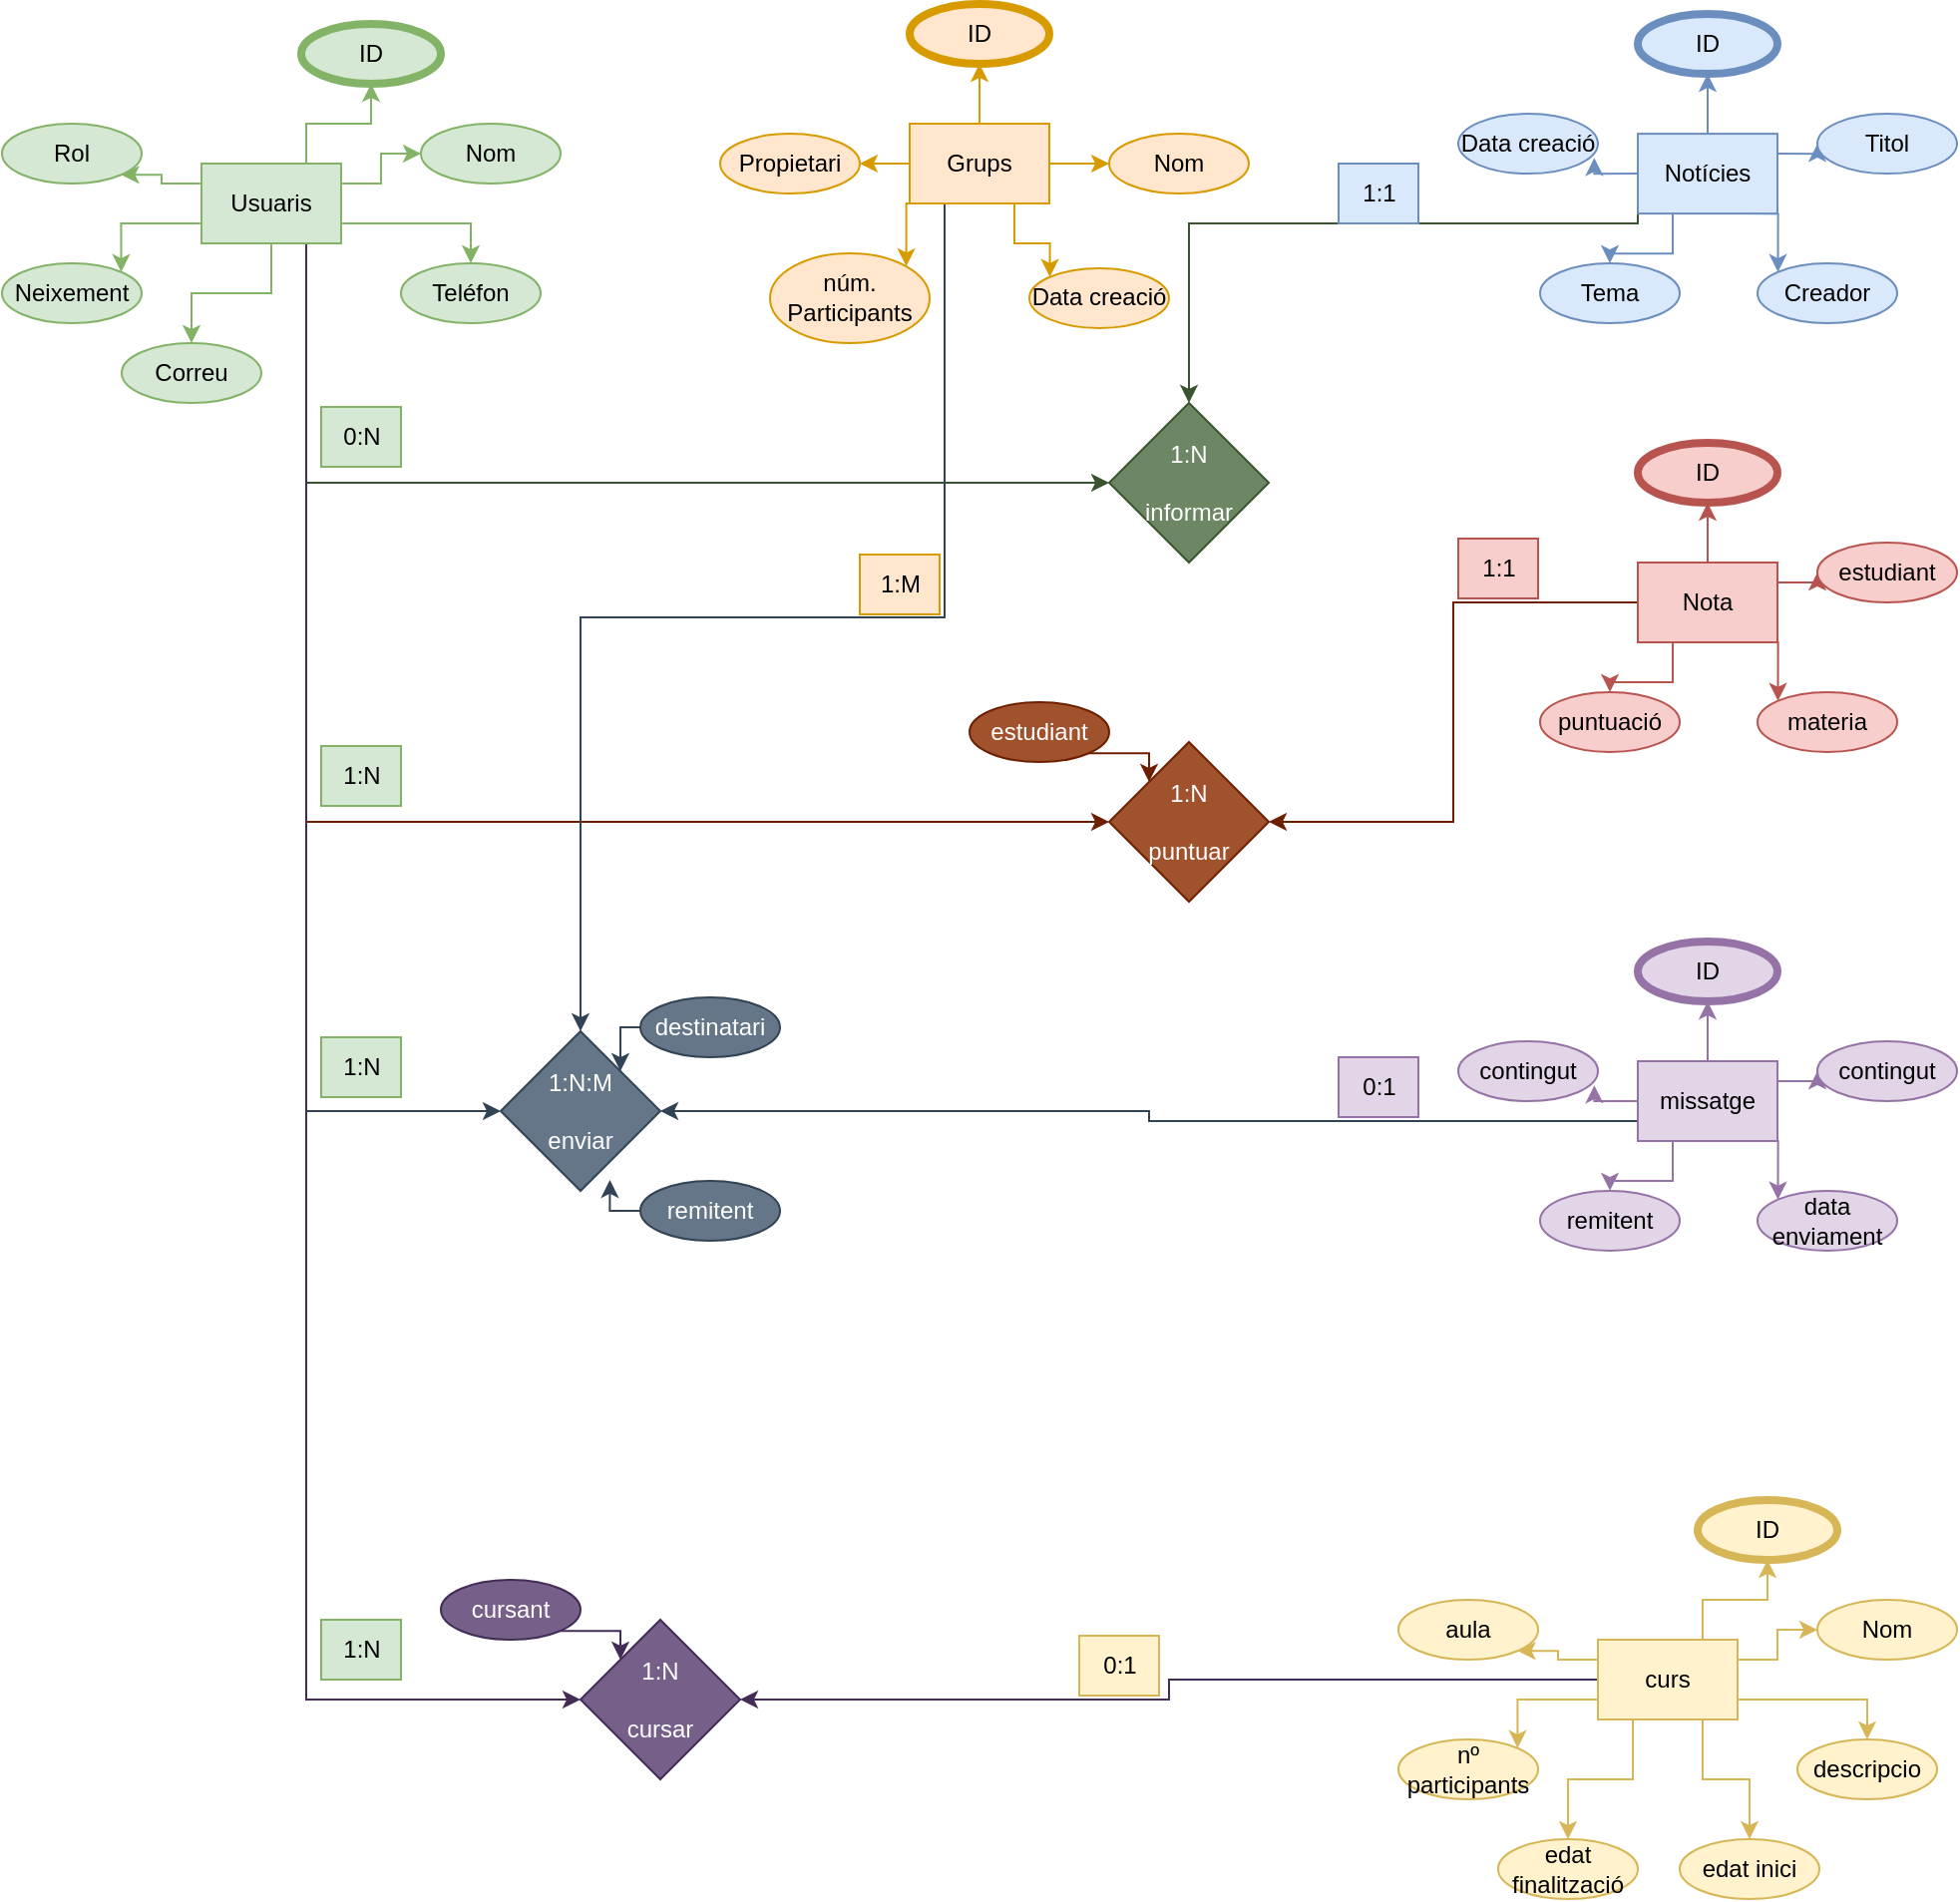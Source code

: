<mxfile version="22.0.4" type="device">
  <diagram name="Page-1" id="_0SZdUzVNNs1sAKpJUPm">
    <mxGraphModel dx="1104" dy="609" grid="1" gridSize="10" guides="1" tooltips="1" connect="1" arrows="1" fold="1" page="1" pageScale="1" pageWidth="1100" pageHeight="1700" math="0" shadow="0">
      <root>
        <mxCell id="0" />
        <mxCell id="1" parent="0" />
        <mxCell id="p0b52f8Q-aaXsZ8mhZdB-1" style="edgeStyle=orthogonalEdgeStyle;rounded=0;orthogonalLoop=1;jettySize=auto;html=1;exitX=0.5;exitY=1;exitDx=0;exitDy=0;entryX=0.5;entryY=0;entryDx=0;entryDy=0;fillColor=#d5e8d4;strokeColor=#82b366;" parent="1" source="jZnn-vGqSMVPJEnvVzuC-2" target="jZnn-vGqSMVPJEnvVzuC-5" edge="1">
          <mxGeometry relative="1" as="geometry" />
        </mxCell>
        <mxCell id="p0b52f8Q-aaXsZ8mhZdB-2" style="edgeStyle=orthogonalEdgeStyle;rounded=0;orthogonalLoop=1;jettySize=auto;html=1;exitX=0;exitY=0.75;exitDx=0;exitDy=0;entryX=1;entryY=0;entryDx=0;entryDy=0;fillColor=#d5e8d4;strokeColor=#82b366;" parent="1" source="jZnn-vGqSMVPJEnvVzuC-2" target="jZnn-vGqSMVPJEnvVzuC-7" edge="1">
          <mxGeometry relative="1" as="geometry" />
        </mxCell>
        <mxCell id="p0b52f8Q-aaXsZ8mhZdB-3" style="edgeStyle=orthogonalEdgeStyle;rounded=0;orthogonalLoop=1;jettySize=auto;html=1;exitX=0;exitY=0.25;exitDx=0;exitDy=0;entryX=1;entryY=1;entryDx=0;entryDy=0;fillColor=#d5e8d4;strokeColor=#82b366;" parent="1" source="jZnn-vGqSMVPJEnvVzuC-2" target="jZnn-vGqSMVPJEnvVzuC-8" edge="1">
          <mxGeometry relative="1" as="geometry" />
        </mxCell>
        <mxCell id="p0b52f8Q-aaXsZ8mhZdB-5" style="edgeStyle=orthogonalEdgeStyle;rounded=0;orthogonalLoop=1;jettySize=auto;html=1;exitX=0.75;exitY=0;exitDx=0;exitDy=0;entryX=0.5;entryY=1;entryDx=0;entryDy=0;fillColor=#d5e8d4;strokeColor=#82b366;" parent="1" source="jZnn-vGqSMVPJEnvVzuC-2" target="jZnn-vGqSMVPJEnvVzuC-3" edge="1">
          <mxGeometry relative="1" as="geometry" />
        </mxCell>
        <mxCell id="p0b52f8Q-aaXsZ8mhZdB-6" style="edgeStyle=orthogonalEdgeStyle;rounded=0;orthogonalLoop=1;jettySize=auto;html=1;exitX=1;exitY=0.25;exitDx=0;exitDy=0;fillColor=#d5e8d4;strokeColor=#82b366;" parent="1" source="jZnn-vGqSMVPJEnvVzuC-2" target="jZnn-vGqSMVPJEnvVzuC-4" edge="1">
          <mxGeometry relative="1" as="geometry" />
        </mxCell>
        <mxCell id="p0b52f8Q-aaXsZ8mhZdB-7" style="edgeStyle=orthogonalEdgeStyle;rounded=0;orthogonalLoop=1;jettySize=auto;html=1;exitX=1;exitY=0.75;exitDx=0;exitDy=0;fillColor=#d5e8d4;strokeColor=#82b366;" parent="1" source="jZnn-vGqSMVPJEnvVzuC-2" target="jZnn-vGqSMVPJEnvVzuC-6" edge="1">
          <mxGeometry relative="1" as="geometry" />
        </mxCell>
        <mxCell id="p0b52f8Q-aaXsZ8mhZdB-42" style="edgeStyle=orthogonalEdgeStyle;rounded=0;orthogonalLoop=1;jettySize=auto;html=1;exitX=0.75;exitY=1;exitDx=0;exitDy=0;entryX=0;entryY=0.5;entryDx=0;entryDy=0;fillColor=#647687;strokeColor=#314354;" parent="1" source="jZnn-vGqSMVPJEnvVzuC-2" target="p0b52f8Q-aaXsZ8mhZdB-41" edge="1">
          <mxGeometry relative="1" as="geometry" />
        </mxCell>
        <mxCell id="p0b52f8Q-aaXsZ8mhZdB-50" style="edgeStyle=orthogonalEdgeStyle;rounded=0;orthogonalLoop=1;jettySize=auto;html=1;exitX=0.75;exitY=1;exitDx=0;exitDy=0;entryX=0;entryY=0.5;entryDx=0;entryDy=0;fillColor=#6d8764;strokeColor=#3A5431;" parent="1" source="jZnn-vGqSMVPJEnvVzuC-2" target="p0b52f8Q-aaXsZ8mhZdB-48" edge="1">
          <mxGeometry relative="1" as="geometry" />
        </mxCell>
        <mxCell id="p0b52f8Q-aaXsZ8mhZdB-55" style="edgeStyle=orthogonalEdgeStyle;rounded=0;orthogonalLoop=1;jettySize=auto;html=1;exitX=0.75;exitY=1;exitDx=0;exitDy=0;entryX=0;entryY=0.5;entryDx=0;entryDy=0;fillColor=#a0522d;strokeColor=#6D1F00;" parent="1" source="jZnn-vGqSMVPJEnvVzuC-2" target="p0b52f8Q-aaXsZ8mhZdB-54" edge="1">
          <mxGeometry relative="1" as="geometry" />
        </mxCell>
        <mxCell id="ESjlQ0BRjZvr75FuifCD-21" style="edgeStyle=orthogonalEdgeStyle;rounded=0;orthogonalLoop=1;jettySize=auto;html=1;exitX=0.75;exitY=1;exitDx=0;exitDy=0;entryX=0;entryY=0.5;entryDx=0;entryDy=0;fillColor=#76608a;strokeColor=#432D57;" parent="1" source="jZnn-vGqSMVPJEnvVzuC-2" target="ESjlQ0BRjZvr75FuifCD-18" edge="1">
          <mxGeometry relative="1" as="geometry" />
        </mxCell>
        <mxCell id="jZnn-vGqSMVPJEnvVzuC-2" value="Usuaris" style="rounded=0;whiteSpace=wrap;html=1;fillColor=#d5e8d4;strokeColor=#82b366;" parent="1" vertex="1">
          <mxGeometry x="140" y="110" width="70" height="40" as="geometry" />
        </mxCell>
        <mxCell id="jZnn-vGqSMVPJEnvVzuC-3" value="ID" style="ellipse;whiteSpace=wrap;html=1;fillColor=#d5e8d4;strokeColor=#82b366;strokeWidth=4;" parent="1" vertex="1">
          <mxGeometry x="190" y="40" width="70" height="30" as="geometry" />
        </mxCell>
        <mxCell id="jZnn-vGqSMVPJEnvVzuC-4" value="Nom" style="ellipse;whiteSpace=wrap;html=1;fillColor=#d5e8d4;strokeColor=#82b366;" parent="1" vertex="1">
          <mxGeometry x="250" y="90" width="70" height="30" as="geometry" />
        </mxCell>
        <mxCell id="jZnn-vGqSMVPJEnvVzuC-5" value="Correu" style="ellipse;whiteSpace=wrap;html=1;fillColor=#d5e8d4;strokeColor=#82b366;" parent="1" vertex="1">
          <mxGeometry x="100" y="200" width="70" height="30" as="geometry" />
        </mxCell>
        <mxCell id="jZnn-vGqSMVPJEnvVzuC-6" value="Teléfon" style="ellipse;whiteSpace=wrap;html=1;fillColor=#d5e8d4;strokeColor=#82b366;" parent="1" vertex="1">
          <mxGeometry x="240" y="160" width="70" height="30" as="geometry" />
        </mxCell>
        <mxCell id="jZnn-vGqSMVPJEnvVzuC-7" value="Neixement" style="ellipse;whiteSpace=wrap;html=1;fillColor=#d5e8d4;strokeColor=#82b366;" parent="1" vertex="1">
          <mxGeometry x="40" y="160" width="70" height="30" as="geometry" />
        </mxCell>
        <mxCell id="jZnn-vGqSMVPJEnvVzuC-8" value="Rol" style="ellipse;whiteSpace=wrap;html=1;fillColor=#d5e8d4;strokeColor=#82b366;" parent="1" vertex="1">
          <mxGeometry x="40" y="90" width="70" height="30" as="geometry" />
        </mxCell>
        <mxCell id="p0b52f8Q-aaXsZ8mhZdB-8" style="edgeStyle=orthogonalEdgeStyle;rounded=0;orthogonalLoop=1;jettySize=auto;html=1;exitX=0.75;exitY=1;exitDx=0;exitDy=0;entryX=0;entryY=0;entryDx=0;entryDy=0;fillColor=#ffe6cc;strokeColor=#d79b00;" parent="1" source="jZnn-vGqSMVPJEnvVzuC-23" target="jZnn-vGqSMVPJEnvVzuC-28" edge="1">
          <mxGeometry relative="1" as="geometry" />
        </mxCell>
        <mxCell id="p0b52f8Q-aaXsZ8mhZdB-9" style="edgeStyle=orthogonalEdgeStyle;rounded=0;orthogonalLoop=1;jettySize=auto;html=1;exitX=0.25;exitY=1;exitDx=0;exitDy=0;entryX=1;entryY=0;entryDx=0;entryDy=0;fillColor=#ffe6cc;strokeColor=#d79b00;" parent="1" source="jZnn-vGqSMVPJEnvVzuC-23" target="jZnn-vGqSMVPJEnvVzuC-27" edge="1">
          <mxGeometry relative="1" as="geometry" />
        </mxCell>
        <mxCell id="p0b52f8Q-aaXsZ8mhZdB-10" style="edgeStyle=orthogonalEdgeStyle;rounded=0;orthogonalLoop=1;jettySize=auto;html=1;exitX=0;exitY=0.5;exitDx=0;exitDy=0;entryX=1;entryY=0.5;entryDx=0;entryDy=0;fillColor=#ffe6cc;strokeColor=#d79b00;" parent="1" source="jZnn-vGqSMVPJEnvVzuC-23" target="jZnn-vGqSMVPJEnvVzuC-26" edge="1">
          <mxGeometry relative="1" as="geometry" />
        </mxCell>
        <mxCell id="p0b52f8Q-aaXsZ8mhZdB-11" style="edgeStyle=orthogonalEdgeStyle;rounded=0;orthogonalLoop=1;jettySize=auto;html=1;exitX=0.5;exitY=0;exitDx=0;exitDy=0;entryX=0.5;entryY=1;entryDx=0;entryDy=0;fillColor=#ffe6cc;strokeColor=#d79b00;" parent="1" source="jZnn-vGqSMVPJEnvVzuC-23" target="jZnn-vGqSMVPJEnvVzuC-24" edge="1">
          <mxGeometry relative="1" as="geometry" />
        </mxCell>
        <mxCell id="p0b52f8Q-aaXsZ8mhZdB-12" style="edgeStyle=orthogonalEdgeStyle;rounded=0;orthogonalLoop=1;jettySize=auto;html=1;exitX=1;exitY=0.5;exitDx=0;exitDy=0;entryX=0;entryY=0.5;entryDx=0;entryDy=0;fillColor=#ffe6cc;strokeColor=#d79b00;" parent="1" source="jZnn-vGqSMVPJEnvVzuC-23" target="jZnn-vGqSMVPJEnvVzuC-25" edge="1">
          <mxGeometry relative="1" as="geometry" />
        </mxCell>
        <mxCell id="p0b52f8Q-aaXsZ8mhZdB-43" style="edgeStyle=orthogonalEdgeStyle;rounded=0;orthogonalLoop=1;jettySize=auto;html=1;exitX=0.25;exitY=1;exitDx=0;exitDy=0;entryX=0.5;entryY=0;entryDx=0;entryDy=0;fillColor=#647687;strokeColor=#314354;" parent="1" source="jZnn-vGqSMVPJEnvVzuC-23" target="p0b52f8Q-aaXsZ8mhZdB-41" edge="1">
          <mxGeometry relative="1" as="geometry" />
        </mxCell>
        <mxCell id="jZnn-vGqSMVPJEnvVzuC-23" value="Grups" style="rounded=0;whiteSpace=wrap;html=1;fillColor=#ffe6cc;strokeColor=#d79b00;" parent="1" vertex="1">
          <mxGeometry x="495" y="90" width="70" height="40" as="geometry" />
        </mxCell>
        <mxCell id="jZnn-vGqSMVPJEnvVzuC-24" value="ID" style="ellipse;whiteSpace=wrap;html=1;fillColor=#ffe6cc;strokeColor=#d79b00;strokeWidth=4;" parent="1" vertex="1">
          <mxGeometry x="495" y="30" width="70" height="30" as="geometry" />
        </mxCell>
        <mxCell id="jZnn-vGqSMVPJEnvVzuC-25" value="Nom" style="ellipse;whiteSpace=wrap;html=1;fillColor=#ffe6cc;strokeColor=#d79b00;" parent="1" vertex="1">
          <mxGeometry x="595" y="95" width="70" height="30" as="geometry" />
        </mxCell>
        <mxCell id="jZnn-vGqSMVPJEnvVzuC-26" value="Propietari" style="ellipse;whiteSpace=wrap;html=1;fillColor=#ffe6cc;strokeColor=#d79b00;" parent="1" vertex="1">
          <mxGeometry x="400" y="95" width="70" height="30" as="geometry" />
        </mxCell>
        <mxCell id="jZnn-vGqSMVPJEnvVzuC-27" value="núm. Participants" style="ellipse;whiteSpace=wrap;html=1;fillColor=#ffe6cc;strokeColor=#d79b00;" parent="1" vertex="1">
          <mxGeometry x="425" y="154.94" width="80" height="45.06" as="geometry" />
        </mxCell>
        <mxCell id="jZnn-vGqSMVPJEnvVzuC-28" value="Data creació" style="ellipse;whiteSpace=wrap;html=1;fillColor=#ffe6cc;strokeColor=#d79b00;" parent="1" vertex="1">
          <mxGeometry x="555" y="162.47" width="70" height="30" as="geometry" />
        </mxCell>
        <mxCell id="p0b52f8Q-aaXsZ8mhZdB-13" style="edgeStyle=orthogonalEdgeStyle;rounded=0;orthogonalLoop=1;jettySize=auto;html=1;exitX=0.75;exitY=1;exitDx=0;exitDy=0;entryX=0;entryY=0;entryDx=0;entryDy=0;fillColor=#dae8fc;strokeColor=#6c8ebf;" parent="1" source="jZnn-vGqSMVPJEnvVzuC-29" target="jZnn-vGqSMVPJEnvVzuC-32" edge="1">
          <mxGeometry relative="1" as="geometry" />
        </mxCell>
        <mxCell id="p0b52f8Q-aaXsZ8mhZdB-14" style="edgeStyle=orthogonalEdgeStyle;rounded=0;orthogonalLoop=1;jettySize=auto;html=1;exitX=0.25;exitY=1;exitDx=0;exitDy=0;entryX=0.5;entryY=0;entryDx=0;entryDy=0;fillColor=#dae8fc;strokeColor=#6c8ebf;" parent="1" source="jZnn-vGqSMVPJEnvVzuC-29" target="jZnn-vGqSMVPJEnvVzuC-34" edge="1">
          <mxGeometry relative="1" as="geometry" />
        </mxCell>
        <mxCell id="p0b52f8Q-aaXsZ8mhZdB-16" style="edgeStyle=orthogonalEdgeStyle;rounded=0;orthogonalLoop=1;jettySize=auto;html=1;exitX=0.5;exitY=0;exitDx=0;exitDy=0;entryX=0.5;entryY=1;entryDx=0;entryDy=0;fillColor=#dae8fc;strokeColor=#6c8ebf;" parent="1" source="jZnn-vGqSMVPJEnvVzuC-29" target="jZnn-vGqSMVPJEnvVzuC-30" edge="1">
          <mxGeometry relative="1" as="geometry" />
        </mxCell>
        <mxCell id="p0b52f8Q-aaXsZ8mhZdB-17" style="edgeStyle=orthogonalEdgeStyle;rounded=0;orthogonalLoop=1;jettySize=auto;html=1;exitX=1;exitY=0.25;exitDx=0;exitDy=0;fillColor=#dae8fc;strokeColor=#6c8ebf;" parent="1" source="jZnn-vGqSMVPJEnvVzuC-29" target="jZnn-vGqSMVPJEnvVzuC-31" edge="1">
          <mxGeometry relative="1" as="geometry" />
        </mxCell>
        <mxCell id="p0b52f8Q-aaXsZ8mhZdB-51" style="edgeStyle=orthogonalEdgeStyle;rounded=0;orthogonalLoop=1;jettySize=auto;html=1;exitX=0;exitY=0.75;exitDx=0;exitDy=0;entryX=0.5;entryY=0;entryDx=0;entryDy=0;fillColor=#6d8764;strokeColor=#3A5431;" parent="1" source="jZnn-vGqSMVPJEnvVzuC-29" target="p0b52f8Q-aaXsZ8mhZdB-48" edge="1">
          <mxGeometry relative="1" as="geometry">
            <Array as="points">
              <mxPoint x="860" y="140" />
              <mxPoint x="635" y="140" />
            </Array>
          </mxGeometry>
        </mxCell>
        <mxCell id="jZnn-vGqSMVPJEnvVzuC-29" value="Notícies" style="rounded=0;whiteSpace=wrap;html=1;fillColor=#dae8fc;strokeColor=#6c8ebf;" parent="1" vertex="1">
          <mxGeometry x="860" y="95.06" width="70" height="40" as="geometry" />
        </mxCell>
        <mxCell id="jZnn-vGqSMVPJEnvVzuC-30" value="ID" style="ellipse;whiteSpace=wrap;html=1;fillColor=#dae8fc;strokeColor=#6c8ebf;strokeWidth=4;" parent="1" vertex="1">
          <mxGeometry x="860" y="35.06" width="70" height="30" as="geometry" />
        </mxCell>
        <mxCell id="jZnn-vGqSMVPJEnvVzuC-31" value="Titol" style="ellipse;whiteSpace=wrap;html=1;fillColor=#dae8fc;strokeColor=#6c8ebf;" parent="1" vertex="1">
          <mxGeometry x="950" y="85.06" width="70" height="30" as="geometry" />
        </mxCell>
        <mxCell id="jZnn-vGqSMVPJEnvVzuC-32" value="Creador" style="ellipse;whiteSpace=wrap;html=1;fillColor=#dae8fc;strokeColor=#6c8ebf;" parent="1" vertex="1">
          <mxGeometry x="920" y="160.0" width="70" height="30" as="geometry" />
        </mxCell>
        <mxCell id="jZnn-vGqSMVPJEnvVzuC-33" value="Data creació" style="ellipse;whiteSpace=wrap;html=1;fillColor=#dae8fc;strokeColor=#6c8ebf;" parent="1" vertex="1">
          <mxGeometry x="770" y="85.06" width="70" height="30" as="geometry" />
        </mxCell>
        <mxCell id="jZnn-vGqSMVPJEnvVzuC-34" value="Tema" style="ellipse;whiteSpace=wrap;html=1;fillColor=#dae8fc;strokeColor=#6c8ebf;" parent="1" vertex="1">
          <mxGeometry x="811" y="160.0" width="70" height="30" as="geometry" />
        </mxCell>
        <mxCell id="p0b52f8Q-aaXsZ8mhZdB-15" style="edgeStyle=orthogonalEdgeStyle;rounded=0;orthogonalLoop=1;jettySize=auto;html=1;exitX=0;exitY=0.5;exitDx=0;exitDy=0;entryX=0.974;entryY=0.736;entryDx=0;entryDy=0;entryPerimeter=0;fillColor=#dae8fc;strokeColor=#6c8ebf;" parent="1" source="jZnn-vGqSMVPJEnvVzuC-29" target="jZnn-vGqSMVPJEnvVzuC-33" edge="1">
          <mxGeometry relative="1" as="geometry" />
        </mxCell>
        <mxCell id="p0b52f8Q-aaXsZ8mhZdB-19" style="edgeStyle=orthogonalEdgeStyle;rounded=0;orthogonalLoop=1;jettySize=auto;html=1;exitX=0.75;exitY=1;exitDx=0;exitDy=0;entryX=0;entryY=0;entryDx=0;entryDy=0;fillColor=#f8cecc;strokeColor=#b85450;" parent="1" source="p0b52f8Q-aaXsZ8mhZdB-23" target="p0b52f8Q-aaXsZ8mhZdB-26" edge="1">
          <mxGeometry relative="1" as="geometry" />
        </mxCell>
        <mxCell id="p0b52f8Q-aaXsZ8mhZdB-20" style="edgeStyle=orthogonalEdgeStyle;rounded=0;orthogonalLoop=1;jettySize=auto;html=1;exitX=0.25;exitY=1;exitDx=0;exitDy=0;entryX=0.5;entryY=0;entryDx=0;entryDy=0;fillColor=#f8cecc;strokeColor=#b85450;" parent="1" source="p0b52f8Q-aaXsZ8mhZdB-23" target="p0b52f8Q-aaXsZ8mhZdB-28" edge="1">
          <mxGeometry relative="1" as="geometry" />
        </mxCell>
        <mxCell id="p0b52f8Q-aaXsZ8mhZdB-21" style="edgeStyle=orthogonalEdgeStyle;rounded=0;orthogonalLoop=1;jettySize=auto;html=1;exitX=0.5;exitY=0;exitDx=0;exitDy=0;entryX=0.5;entryY=1;entryDx=0;entryDy=0;fillColor=#f8cecc;strokeColor=#b85450;" parent="1" source="p0b52f8Q-aaXsZ8mhZdB-23" target="p0b52f8Q-aaXsZ8mhZdB-24" edge="1">
          <mxGeometry relative="1" as="geometry" />
        </mxCell>
        <mxCell id="p0b52f8Q-aaXsZ8mhZdB-22" style="edgeStyle=orthogonalEdgeStyle;rounded=0;orthogonalLoop=1;jettySize=auto;html=1;exitX=1;exitY=0.25;exitDx=0;exitDy=0;fillColor=#f8cecc;strokeColor=#b85450;" parent="1" source="p0b52f8Q-aaXsZ8mhZdB-23" target="p0b52f8Q-aaXsZ8mhZdB-25" edge="1">
          <mxGeometry relative="1" as="geometry" />
        </mxCell>
        <mxCell id="p0b52f8Q-aaXsZ8mhZdB-56" style="edgeStyle=orthogonalEdgeStyle;rounded=0;orthogonalLoop=1;jettySize=auto;html=1;exitX=0;exitY=0.5;exitDx=0;exitDy=0;entryX=1;entryY=0.5;entryDx=0;entryDy=0;fillColor=#a0522d;strokeColor=#6D1F00;" parent="1" source="p0b52f8Q-aaXsZ8mhZdB-23" target="p0b52f8Q-aaXsZ8mhZdB-54" edge="1">
          <mxGeometry relative="1" as="geometry" />
        </mxCell>
        <mxCell id="p0b52f8Q-aaXsZ8mhZdB-23" value="Nota" style="rounded=0;whiteSpace=wrap;html=1;fillColor=#f8cecc;strokeColor=#b85450;" parent="1" vertex="1">
          <mxGeometry x="860" y="310" width="70" height="40" as="geometry" />
        </mxCell>
        <mxCell id="p0b52f8Q-aaXsZ8mhZdB-24" value="ID" style="ellipse;whiteSpace=wrap;html=1;fillColor=#f8cecc;strokeColor=#b85450;strokeWidth=4;" parent="1" vertex="1">
          <mxGeometry x="860" y="250" width="70" height="30" as="geometry" />
        </mxCell>
        <mxCell id="p0b52f8Q-aaXsZ8mhZdB-25" value="estudiant" style="ellipse;whiteSpace=wrap;html=1;fillColor=#f8cecc;strokeColor=#b85450;" parent="1" vertex="1">
          <mxGeometry x="950" y="300" width="70" height="30" as="geometry" />
        </mxCell>
        <mxCell id="p0b52f8Q-aaXsZ8mhZdB-26" value="materia" style="ellipse;whiteSpace=wrap;html=1;fillColor=#f8cecc;strokeColor=#b85450;" parent="1" vertex="1">
          <mxGeometry x="920" y="374.94" width="70" height="30" as="geometry" />
        </mxCell>
        <mxCell id="p0b52f8Q-aaXsZ8mhZdB-28" value="puntuació" style="ellipse;whiteSpace=wrap;html=1;fillColor=#f8cecc;strokeColor=#b85450;" parent="1" vertex="1">
          <mxGeometry x="811" y="374.94" width="70" height="30" as="geometry" />
        </mxCell>
        <mxCell id="p0b52f8Q-aaXsZ8mhZdB-30" style="edgeStyle=orthogonalEdgeStyle;rounded=0;orthogonalLoop=1;jettySize=auto;html=1;exitX=0.75;exitY=1;exitDx=0;exitDy=0;entryX=0;entryY=0;entryDx=0;entryDy=0;fillColor=#e1d5e7;strokeColor=#9673a6;" parent="1" source="p0b52f8Q-aaXsZ8mhZdB-34" target="p0b52f8Q-aaXsZ8mhZdB-37" edge="1">
          <mxGeometry relative="1" as="geometry" />
        </mxCell>
        <mxCell id="p0b52f8Q-aaXsZ8mhZdB-31" style="edgeStyle=orthogonalEdgeStyle;rounded=0;orthogonalLoop=1;jettySize=auto;html=1;exitX=0.25;exitY=1;exitDx=0;exitDy=0;entryX=0.5;entryY=0;entryDx=0;entryDy=0;fillColor=#e1d5e7;strokeColor=#9673a6;" parent="1" source="p0b52f8Q-aaXsZ8mhZdB-34" target="p0b52f8Q-aaXsZ8mhZdB-39" edge="1">
          <mxGeometry relative="1" as="geometry" />
        </mxCell>
        <mxCell id="p0b52f8Q-aaXsZ8mhZdB-32" style="edgeStyle=orthogonalEdgeStyle;rounded=0;orthogonalLoop=1;jettySize=auto;html=1;exitX=0.5;exitY=0;exitDx=0;exitDy=0;entryX=0.5;entryY=1;entryDx=0;entryDy=0;fillColor=#e1d5e7;strokeColor=#9673a6;" parent="1" source="p0b52f8Q-aaXsZ8mhZdB-34" target="p0b52f8Q-aaXsZ8mhZdB-35" edge="1">
          <mxGeometry relative="1" as="geometry" />
        </mxCell>
        <mxCell id="p0b52f8Q-aaXsZ8mhZdB-33" style="edgeStyle=orthogonalEdgeStyle;rounded=0;orthogonalLoop=1;jettySize=auto;html=1;exitX=1;exitY=0.25;exitDx=0;exitDy=0;fillColor=#e1d5e7;strokeColor=#9673a6;" parent="1" source="p0b52f8Q-aaXsZ8mhZdB-34" target="p0b52f8Q-aaXsZ8mhZdB-36" edge="1">
          <mxGeometry relative="1" as="geometry" />
        </mxCell>
        <mxCell id="p0b52f8Q-aaXsZ8mhZdB-44" style="edgeStyle=orthogonalEdgeStyle;rounded=0;orthogonalLoop=1;jettySize=auto;html=1;exitX=0;exitY=0.75;exitDx=0;exitDy=0;entryX=1;entryY=0.5;entryDx=0;entryDy=0;fillColor=#647687;strokeColor=#314354;" parent="1" source="p0b52f8Q-aaXsZ8mhZdB-34" target="p0b52f8Q-aaXsZ8mhZdB-41" edge="1">
          <mxGeometry relative="1" as="geometry" />
        </mxCell>
        <mxCell id="p0b52f8Q-aaXsZ8mhZdB-34" value="missatge" style="rounded=0;whiteSpace=wrap;html=1;fillColor=#e1d5e7;strokeColor=#9673a6;" parent="1" vertex="1">
          <mxGeometry x="860" y="560" width="70" height="40" as="geometry" />
        </mxCell>
        <mxCell id="p0b52f8Q-aaXsZ8mhZdB-35" value="ID" style="ellipse;whiteSpace=wrap;html=1;fillColor=#e1d5e7;strokeColor=#9673a6;strokeWidth=4;" parent="1" vertex="1">
          <mxGeometry x="860" y="500" width="70" height="30" as="geometry" />
        </mxCell>
        <mxCell id="p0b52f8Q-aaXsZ8mhZdB-36" value="contingut" style="ellipse;whiteSpace=wrap;html=1;fillColor=#e1d5e7;strokeColor=#9673a6;" parent="1" vertex="1">
          <mxGeometry x="950" y="550" width="70" height="30" as="geometry" />
        </mxCell>
        <mxCell id="p0b52f8Q-aaXsZ8mhZdB-37" value="data enviament" style="ellipse;whiteSpace=wrap;html=1;fillColor=#e1d5e7;strokeColor=#9673a6;" parent="1" vertex="1">
          <mxGeometry x="920" y="624.94" width="70" height="30" as="geometry" />
        </mxCell>
        <mxCell id="p0b52f8Q-aaXsZ8mhZdB-38" value="contingut" style="ellipse;whiteSpace=wrap;html=1;fillColor=#e1d5e7;strokeColor=#9673a6;" parent="1" vertex="1">
          <mxGeometry x="770" y="550" width="70" height="30" as="geometry" />
        </mxCell>
        <mxCell id="p0b52f8Q-aaXsZ8mhZdB-39" value="remitent" style="ellipse;whiteSpace=wrap;html=1;fillColor=#e1d5e7;strokeColor=#9673a6;" parent="1" vertex="1">
          <mxGeometry x="811" y="624.94" width="70" height="30" as="geometry" />
        </mxCell>
        <mxCell id="p0b52f8Q-aaXsZ8mhZdB-40" style="edgeStyle=orthogonalEdgeStyle;rounded=0;orthogonalLoop=1;jettySize=auto;html=1;exitX=0;exitY=0.5;exitDx=0;exitDy=0;entryX=0.974;entryY=0.736;entryDx=0;entryDy=0;entryPerimeter=0;fillColor=#e1d5e7;strokeColor=#9673a6;" parent="1" source="p0b52f8Q-aaXsZ8mhZdB-34" target="p0b52f8Q-aaXsZ8mhZdB-38" edge="1">
          <mxGeometry relative="1" as="geometry" />
        </mxCell>
        <mxCell id="p0b52f8Q-aaXsZ8mhZdB-41" value="1:N:M&lt;br&gt;&lt;br&gt;enviar" style="rhombus;whiteSpace=wrap;html=1;fillColor=#647687;strokeColor=#314354;fontColor=#ffffff;" parent="1" vertex="1">
          <mxGeometry x="290" y="545" width="80" height="80" as="geometry" />
        </mxCell>
        <mxCell id="p0b52f8Q-aaXsZ8mhZdB-45" value="1:N" style="text;html=1;align=center;verticalAlign=middle;resizable=0;points=[];autosize=1;strokeColor=#82b366;fillColor=#d5e8d4;" parent="1" vertex="1">
          <mxGeometry x="200" y="548" width="40" height="30" as="geometry" />
        </mxCell>
        <mxCell id="p0b52f8Q-aaXsZ8mhZdB-46" value="0:1" style="text;html=1;align=center;verticalAlign=middle;resizable=0;points=[];autosize=1;strokeColor=#9673a6;fillColor=#e1d5e7;" parent="1" vertex="1">
          <mxGeometry x="710" y="558" width="40" height="30" as="geometry" />
        </mxCell>
        <mxCell id="p0b52f8Q-aaXsZ8mhZdB-47" value="1:M" style="text;html=1;align=center;verticalAlign=middle;resizable=0;points=[];autosize=1;strokeColor=#d79b00;fillColor=#ffe6cc;" parent="1" vertex="1">
          <mxGeometry x="470" y="306" width="40" height="30" as="geometry" />
        </mxCell>
        <mxCell id="p0b52f8Q-aaXsZ8mhZdB-48" value="1:N&lt;br&gt;&lt;br&gt;informar" style="rhombus;whiteSpace=wrap;html=1;fillColor=#6d8764;fontColor=#ffffff;strokeColor=#3A5431;" parent="1" vertex="1">
          <mxGeometry x="595" y="230" width="80" height="80" as="geometry" />
        </mxCell>
        <mxCell id="p0b52f8Q-aaXsZ8mhZdB-52" value="0:N" style="text;html=1;align=center;verticalAlign=middle;resizable=0;points=[];autosize=1;strokeColor=#82b366;fillColor=#d5e8d4;" parent="1" vertex="1">
          <mxGeometry x="200" y="232" width="40" height="30" as="geometry" />
        </mxCell>
        <mxCell id="p0b52f8Q-aaXsZ8mhZdB-53" value="1:1" style="text;html=1;align=center;verticalAlign=middle;resizable=0;points=[];autosize=1;strokeColor=#6c8ebf;fillColor=#dae8fc;" parent="1" vertex="1">
          <mxGeometry x="710" y="110" width="40" height="30" as="geometry" />
        </mxCell>
        <mxCell id="p0b52f8Q-aaXsZ8mhZdB-54" value="1:N&lt;br&gt;&lt;br&gt;puntuar" style="rhombus;whiteSpace=wrap;html=1;fillColor=#a0522d;fontColor=#ffffff;strokeColor=#6D1F00;" parent="1" vertex="1">
          <mxGeometry x="595" y="400" width="80" height="80" as="geometry" />
        </mxCell>
        <mxCell id="p0b52f8Q-aaXsZ8mhZdB-57" value="1:N" style="text;html=1;align=center;verticalAlign=middle;resizable=0;points=[];autosize=1;strokeColor=#82b366;fillColor=#d5e8d4;" parent="1" vertex="1">
          <mxGeometry x="200" y="402" width="40" height="30" as="geometry" />
        </mxCell>
        <mxCell id="p0b52f8Q-aaXsZ8mhZdB-58" value="1:1" style="text;html=1;align=center;verticalAlign=middle;resizable=0;points=[];autosize=1;strokeColor=#b85450;fillColor=#f8cecc;" parent="1" vertex="1">
          <mxGeometry x="770" y="298" width="40" height="30" as="geometry" />
        </mxCell>
        <mxCell id="p0b52f8Q-aaXsZ8mhZdB-63" style="edgeStyle=orthogonalEdgeStyle;rounded=0;orthogonalLoop=1;jettySize=auto;html=1;exitX=1;exitY=1;exitDx=0;exitDy=0;entryX=0;entryY=0;entryDx=0;entryDy=0;fillColor=#a0522d;strokeColor=#6D1F00;" parent="1" source="p0b52f8Q-aaXsZ8mhZdB-59" target="p0b52f8Q-aaXsZ8mhZdB-54" edge="1">
          <mxGeometry relative="1" as="geometry" />
        </mxCell>
        <mxCell id="p0b52f8Q-aaXsZ8mhZdB-59" value="estudiant" style="ellipse;whiteSpace=wrap;html=1;fillColor=#a0522d;strokeColor=#6D1F00;fontColor=#ffffff;" parent="1" vertex="1">
          <mxGeometry x="525" y="380" width="70" height="30" as="geometry" />
        </mxCell>
        <mxCell id="p0b52f8Q-aaXsZ8mhZdB-65" style="edgeStyle=orthogonalEdgeStyle;rounded=0;orthogonalLoop=1;jettySize=auto;html=1;exitX=0;exitY=0.5;exitDx=0;exitDy=0;entryX=1;entryY=0;entryDx=0;entryDy=0;fillColor=#647687;strokeColor=#314354;" parent="1" source="p0b52f8Q-aaXsZ8mhZdB-61" target="p0b52f8Q-aaXsZ8mhZdB-41" edge="1">
          <mxGeometry relative="1" as="geometry" />
        </mxCell>
        <mxCell id="p0b52f8Q-aaXsZ8mhZdB-61" value="destinatari" style="ellipse;whiteSpace=wrap;html=1;fillColor=#647687;strokeColor=#314354;fontColor=#ffffff;" parent="1" vertex="1">
          <mxGeometry x="360" y="528" width="70" height="30" as="geometry" />
        </mxCell>
        <mxCell id="p0b52f8Q-aaXsZ8mhZdB-62" value="remitent" style="ellipse;whiteSpace=wrap;html=1;fillColor=#647687;strokeColor=#314354;fontColor=#ffffff;" parent="1" vertex="1">
          <mxGeometry x="360" y="620" width="70" height="30" as="geometry" />
        </mxCell>
        <mxCell id="p0b52f8Q-aaXsZ8mhZdB-64" style="edgeStyle=orthogonalEdgeStyle;rounded=0;orthogonalLoop=1;jettySize=auto;html=1;exitX=0;exitY=0.5;exitDx=0;exitDy=0;entryX=0.684;entryY=0.931;entryDx=0;entryDy=0;entryPerimeter=0;fillColor=#647687;strokeColor=#314354;" parent="1" source="p0b52f8Q-aaXsZ8mhZdB-62" target="p0b52f8Q-aaXsZ8mhZdB-41" edge="1">
          <mxGeometry relative="1" as="geometry" />
        </mxCell>
        <mxCell id="ESjlQ0BRjZvr75FuifCD-2" style="edgeStyle=orthogonalEdgeStyle;rounded=0;orthogonalLoop=1;jettySize=auto;html=1;exitX=0;exitY=0.75;exitDx=0;exitDy=0;entryX=1;entryY=0;entryDx=0;entryDy=0;fillColor=#fff2cc;strokeColor=#d6b656;" parent="1" source="ESjlQ0BRjZvr75FuifCD-7" target="ESjlQ0BRjZvr75FuifCD-11" edge="1">
          <mxGeometry relative="1" as="geometry" />
        </mxCell>
        <mxCell id="ESjlQ0BRjZvr75FuifCD-3" style="edgeStyle=orthogonalEdgeStyle;rounded=0;orthogonalLoop=1;jettySize=auto;html=1;exitX=0;exitY=0.25;exitDx=0;exitDy=0;entryX=1;entryY=1;entryDx=0;entryDy=0;fillColor=#fff2cc;strokeColor=#d6b656;" parent="1" source="ESjlQ0BRjZvr75FuifCD-7" target="ESjlQ0BRjZvr75FuifCD-12" edge="1">
          <mxGeometry relative="1" as="geometry" />
        </mxCell>
        <mxCell id="ESjlQ0BRjZvr75FuifCD-4" style="edgeStyle=orthogonalEdgeStyle;rounded=0;orthogonalLoop=1;jettySize=auto;html=1;exitX=0.75;exitY=0;exitDx=0;exitDy=0;entryX=0.5;entryY=1;entryDx=0;entryDy=0;fillColor=#fff2cc;strokeColor=#d6b656;" parent="1" source="ESjlQ0BRjZvr75FuifCD-7" target="ESjlQ0BRjZvr75FuifCD-8" edge="1">
          <mxGeometry relative="1" as="geometry" />
        </mxCell>
        <mxCell id="ESjlQ0BRjZvr75FuifCD-5" style="edgeStyle=orthogonalEdgeStyle;rounded=0;orthogonalLoop=1;jettySize=auto;html=1;exitX=1;exitY=0.25;exitDx=0;exitDy=0;fillColor=#fff2cc;strokeColor=#d6b656;" parent="1" source="ESjlQ0BRjZvr75FuifCD-7" target="ESjlQ0BRjZvr75FuifCD-9" edge="1">
          <mxGeometry relative="1" as="geometry" />
        </mxCell>
        <mxCell id="ESjlQ0BRjZvr75FuifCD-6" style="edgeStyle=orthogonalEdgeStyle;rounded=0;orthogonalLoop=1;jettySize=auto;html=1;exitX=1;exitY=0.75;exitDx=0;exitDy=0;fillColor=#fff2cc;strokeColor=#d6b656;" parent="1" source="ESjlQ0BRjZvr75FuifCD-7" target="ESjlQ0BRjZvr75FuifCD-10" edge="1">
          <mxGeometry relative="1" as="geometry" />
        </mxCell>
        <mxCell id="ESjlQ0BRjZvr75FuifCD-16" style="edgeStyle=orthogonalEdgeStyle;rounded=0;orthogonalLoop=1;jettySize=auto;html=1;exitX=0.75;exitY=1;exitDx=0;exitDy=0;entryX=0.5;entryY=0;entryDx=0;entryDy=0;fillColor=#fff2cc;strokeColor=#d6b656;" parent="1" source="ESjlQ0BRjZvr75FuifCD-7" target="ESjlQ0BRjZvr75FuifCD-13" edge="1">
          <mxGeometry relative="1" as="geometry" />
        </mxCell>
        <mxCell id="ESjlQ0BRjZvr75FuifCD-17" style="edgeStyle=orthogonalEdgeStyle;rounded=0;orthogonalLoop=1;jettySize=auto;html=1;exitX=0.25;exitY=1;exitDx=0;exitDy=0;entryX=0.5;entryY=0;entryDx=0;entryDy=0;fillColor=#fff2cc;strokeColor=#d6b656;" parent="1" source="ESjlQ0BRjZvr75FuifCD-7" target="ESjlQ0BRjZvr75FuifCD-14" edge="1">
          <mxGeometry relative="1" as="geometry" />
        </mxCell>
        <mxCell id="ESjlQ0BRjZvr75FuifCD-22" style="edgeStyle=orthogonalEdgeStyle;rounded=0;orthogonalLoop=1;jettySize=auto;html=1;exitX=0;exitY=0.5;exitDx=0;exitDy=0;fillColor=#76608a;strokeColor=#432D57;" parent="1" source="ESjlQ0BRjZvr75FuifCD-7" target="ESjlQ0BRjZvr75FuifCD-18" edge="1">
          <mxGeometry relative="1" as="geometry" />
        </mxCell>
        <mxCell id="ESjlQ0BRjZvr75FuifCD-7" value="curs" style="rounded=0;whiteSpace=wrap;html=1;fillColor=#fff2cc;strokeColor=#d6b656;" parent="1" vertex="1">
          <mxGeometry x="840" y="850" width="70" height="40" as="geometry" />
        </mxCell>
        <mxCell id="ESjlQ0BRjZvr75FuifCD-8" value="ID" style="ellipse;whiteSpace=wrap;html=1;fillColor=#fff2cc;strokeColor=#d6b656;strokeWidth=4;" parent="1" vertex="1">
          <mxGeometry x="890" y="780" width="70" height="30" as="geometry" />
        </mxCell>
        <mxCell id="ESjlQ0BRjZvr75FuifCD-9" value="Nom" style="ellipse;whiteSpace=wrap;html=1;fillColor=#fff2cc;strokeColor=#d6b656;" parent="1" vertex="1">
          <mxGeometry x="950" y="830" width="70" height="30" as="geometry" />
        </mxCell>
        <mxCell id="ESjlQ0BRjZvr75FuifCD-10" value="descripcio" style="ellipse;whiteSpace=wrap;html=1;fillColor=#fff2cc;strokeColor=#d6b656;" parent="1" vertex="1">
          <mxGeometry x="940" y="900" width="70" height="30" as="geometry" />
        </mxCell>
        <mxCell id="ESjlQ0BRjZvr75FuifCD-11" value="nº participants" style="ellipse;whiteSpace=wrap;html=1;fillColor=#fff2cc;strokeColor=#d6b656;" parent="1" vertex="1">
          <mxGeometry x="740" y="900" width="70" height="30" as="geometry" />
        </mxCell>
        <mxCell id="ESjlQ0BRjZvr75FuifCD-12" value="aula" style="ellipse;whiteSpace=wrap;html=1;fillColor=#fff2cc;strokeColor=#d6b656;" parent="1" vertex="1">
          <mxGeometry x="740" y="830" width="70" height="30" as="geometry" />
        </mxCell>
        <mxCell id="ESjlQ0BRjZvr75FuifCD-13" value="edat inici" style="ellipse;whiteSpace=wrap;html=1;fillColor=#fff2cc;strokeColor=#d6b656;" parent="1" vertex="1">
          <mxGeometry x="881" y="950" width="70" height="30" as="geometry" />
        </mxCell>
        <mxCell id="ESjlQ0BRjZvr75FuifCD-14" value="edat finalització" style="ellipse;whiteSpace=wrap;html=1;fillColor=#fff2cc;strokeColor=#d6b656;" parent="1" vertex="1">
          <mxGeometry x="790" y="950" width="70" height="30" as="geometry" />
        </mxCell>
        <mxCell id="ESjlQ0BRjZvr75FuifCD-18" value="1:N&lt;br&gt;&lt;br&gt;cursar" style="rhombus;whiteSpace=wrap;html=1;fillColor=#76608a;fontColor=#ffffff;strokeColor=#432D57;" parent="1" vertex="1">
          <mxGeometry x="330" y="840" width="80" height="80" as="geometry" />
        </mxCell>
        <mxCell id="ESjlQ0BRjZvr75FuifCD-19" style="edgeStyle=orthogonalEdgeStyle;rounded=0;orthogonalLoop=1;jettySize=auto;html=1;exitX=1;exitY=1;exitDx=0;exitDy=0;entryX=0;entryY=0;entryDx=0;entryDy=0;fillColor=#76608a;strokeColor=#432D57;" parent="1" source="ESjlQ0BRjZvr75FuifCD-20" target="ESjlQ0BRjZvr75FuifCD-18" edge="1">
          <mxGeometry relative="1" as="geometry" />
        </mxCell>
        <mxCell id="ESjlQ0BRjZvr75FuifCD-20" value="cursant" style="ellipse;whiteSpace=wrap;html=1;fillColor=#76608a;strokeColor=#432D57;fontColor=#ffffff;" parent="1" vertex="1">
          <mxGeometry x="260" y="820" width="70" height="30" as="geometry" />
        </mxCell>
        <mxCell id="ESjlQ0BRjZvr75FuifCD-23" value="1:N" style="text;html=1;align=center;verticalAlign=middle;resizable=0;points=[];autosize=1;strokeColor=#82b366;fillColor=#d5e8d4;" parent="1" vertex="1">
          <mxGeometry x="200" y="840" width="40" height="30" as="geometry" />
        </mxCell>
        <mxCell id="ESjlQ0BRjZvr75FuifCD-24" value="0:1" style="text;html=1;align=center;verticalAlign=middle;resizable=0;points=[];autosize=1;strokeColor=#d6b656;fillColor=#fff2cc;" parent="1" vertex="1">
          <mxGeometry x="580" y="848" width="40" height="30" as="geometry" />
        </mxCell>
      </root>
    </mxGraphModel>
  </diagram>
</mxfile>
